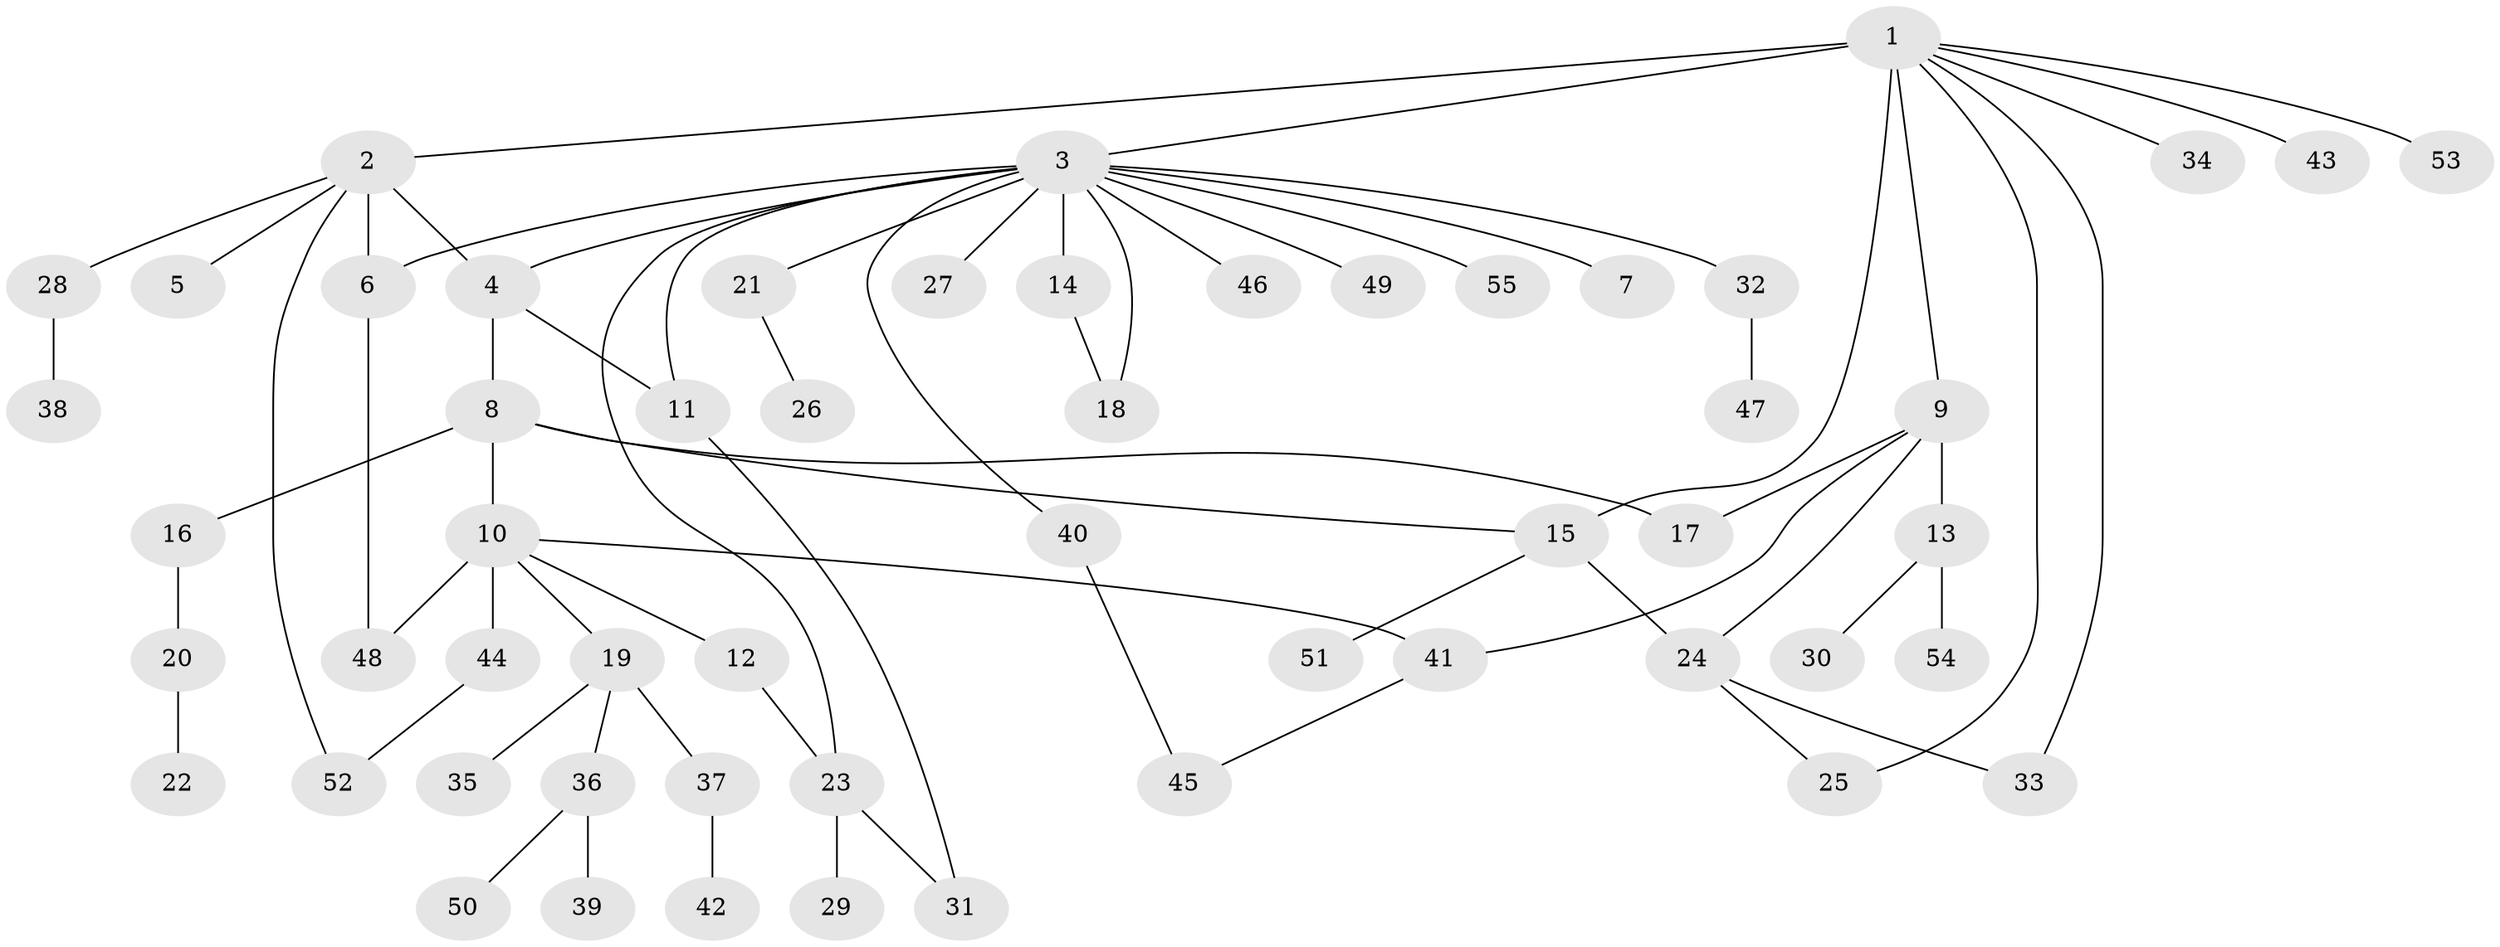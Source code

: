 // original degree distribution, {13: 0.00909090909090909, 6: 0.00909090909090909, 16: 0.00909090909090909, 7: 0.00909090909090909, 2: 0.22727272727272727, 5: 0.03636363636363636, 1: 0.5272727272727272, 3: 0.10909090909090909, 8: 0.00909090909090909, 20: 0.00909090909090909, 4: 0.045454545454545456}
// Generated by graph-tools (version 1.1) at 2025/50/03/04/25 22:50:12]
// undirected, 55 vertices, 69 edges
graph export_dot {
  node [color=gray90,style=filled];
  1;
  2;
  3;
  4;
  5;
  6;
  7;
  8;
  9;
  10;
  11;
  12;
  13;
  14;
  15;
  16;
  17;
  18;
  19;
  20;
  21;
  22;
  23;
  24;
  25;
  26;
  27;
  28;
  29;
  30;
  31;
  32;
  33;
  34;
  35;
  36;
  37;
  38;
  39;
  40;
  41;
  42;
  43;
  44;
  45;
  46;
  47;
  48;
  49;
  50;
  51;
  52;
  53;
  54;
  55;
  1 -- 2 [weight=1.0];
  1 -- 3 [weight=1.0];
  1 -- 9 [weight=1.0];
  1 -- 15 [weight=4.0];
  1 -- 25 [weight=1.0];
  1 -- 33 [weight=1.0];
  1 -- 34 [weight=1.0];
  1 -- 43 [weight=1.0];
  1 -- 53 [weight=1.0];
  2 -- 4 [weight=3.0];
  2 -- 5 [weight=1.0];
  2 -- 6 [weight=2.0];
  2 -- 28 [weight=1.0];
  2 -- 52 [weight=1.0];
  3 -- 4 [weight=1.0];
  3 -- 6 [weight=1.0];
  3 -- 7 [weight=1.0];
  3 -- 11 [weight=1.0];
  3 -- 14 [weight=1.0];
  3 -- 18 [weight=1.0];
  3 -- 21 [weight=1.0];
  3 -- 23 [weight=1.0];
  3 -- 27 [weight=1.0];
  3 -- 32 [weight=1.0];
  3 -- 40 [weight=1.0];
  3 -- 46 [weight=1.0];
  3 -- 49 [weight=1.0];
  3 -- 55 [weight=1.0];
  4 -- 8 [weight=1.0];
  4 -- 11 [weight=1.0];
  6 -- 48 [weight=1.0];
  8 -- 10 [weight=14.0];
  8 -- 15 [weight=1.0];
  8 -- 16 [weight=1.0];
  8 -- 17 [weight=1.0];
  9 -- 13 [weight=1.0];
  9 -- 17 [weight=2.0];
  9 -- 24 [weight=1.0];
  9 -- 41 [weight=1.0];
  10 -- 12 [weight=1.0];
  10 -- 19 [weight=1.0];
  10 -- 41 [weight=1.0];
  10 -- 44 [weight=1.0];
  10 -- 48 [weight=1.0];
  11 -- 31 [weight=1.0];
  12 -- 23 [weight=1.0];
  13 -- 30 [weight=1.0];
  13 -- 54 [weight=1.0];
  14 -- 18 [weight=1.0];
  15 -- 24 [weight=1.0];
  15 -- 51 [weight=1.0];
  16 -- 20 [weight=1.0];
  19 -- 35 [weight=1.0];
  19 -- 36 [weight=1.0];
  19 -- 37 [weight=1.0];
  20 -- 22 [weight=1.0];
  21 -- 26 [weight=1.0];
  23 -- 29 [weight=1.0];
  23 -- 31 [weight=1.0];
  24 -- 25 [weight=1.0];
  24 -- 33 [weight=1.0];
  28 -- 38 [weight=1.0];
  32 -- 47 [weight=1.0];
  36 -- 39 [weight=1.0];
  36 -- 50 [weight=1.0];
  37 -- 42 [weight=1.0];
  40 -- 45 [weight=1.0];
  41 -- 45 [weight=1.0];
  44 -- 52 [weight=2.0];
}
